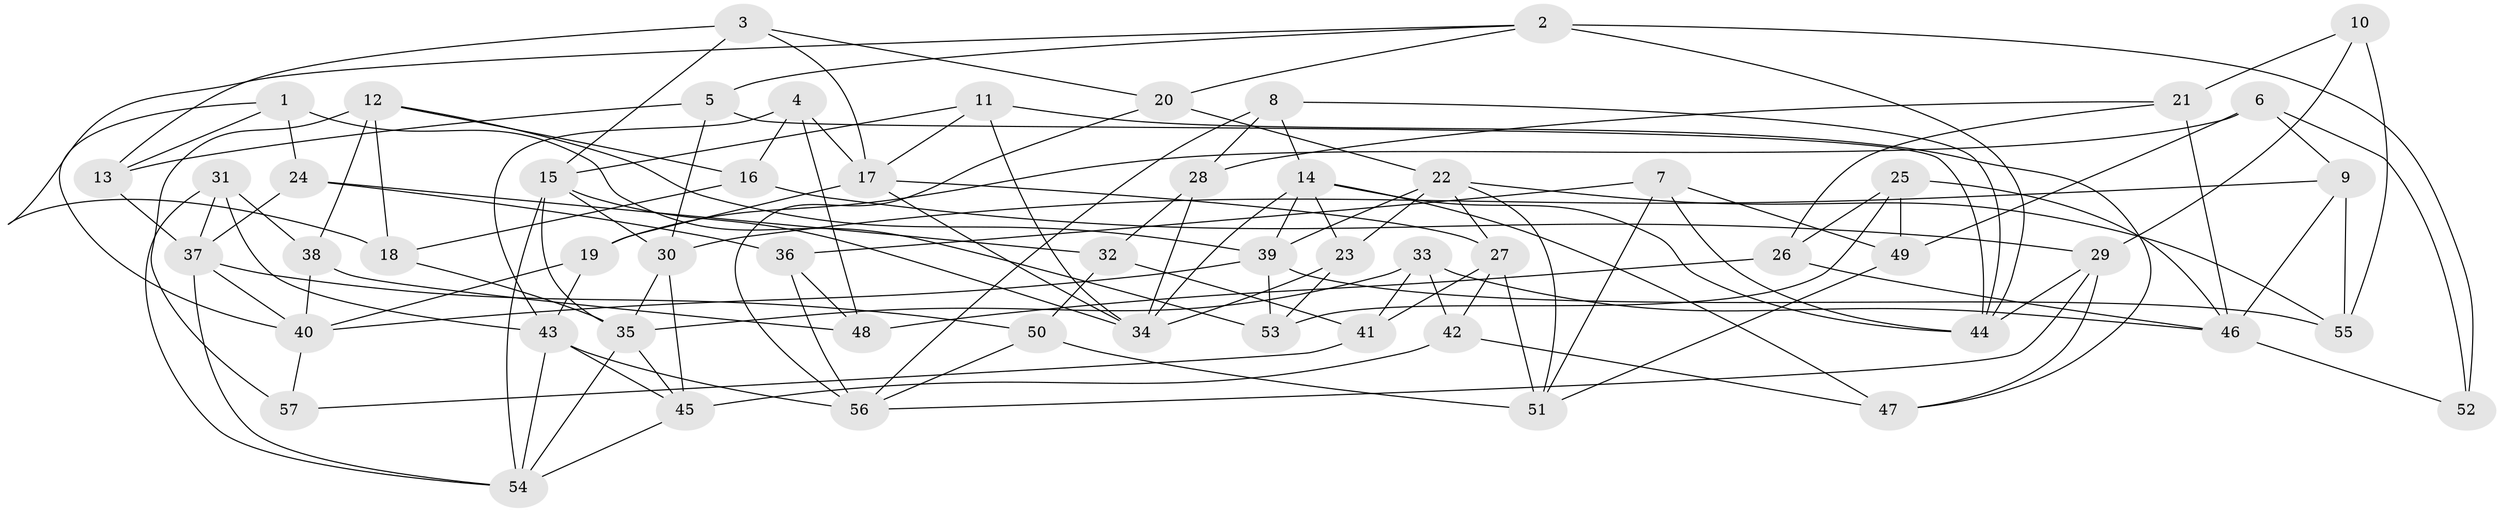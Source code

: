 // original degree distribution, {4: 1.0}
// Generated by graph-tools (version 1.1) at 2025/38/03/04/25 23:38:19]
// undirected, 57 vertices, 130 edges
graph export_dot {
  node [color=gray90,style=filled];
  1;
  2;
  3;
  4;
  5;
  6;
  7;
  8;
  9;
  10;
  11;
  12;
  13;
  14;
  15;
  16;
  17;
  18;
  19;
  20;
  21;
  22;
  23;
  24;
  25;
  26;
  27;
  28;
  29;
  30;
  31;
  32;
  33;
  34;
  35;
  36;
  37;
  38;
  39;
  40;
  41;
  42;
  43;
  44;
  45;
  46;
  47;
  48;
  49;
  50;
  51;
  52;
  53;
  54;
  55;
  56;
  57;
  1 -- 13 [weight=1.0];
  1 -- 24 [weight=1.0];
  1 -- 40 [weight=1.0];
  1 -- 53 [weight=1.0];
  2 -- 5 [weight=1.0];
  2 -- 18 [weight=1.0];
  2 -- 20 [weight=1.0];
  2 -- 44 [weight=1.0];
  2 -- 52 [weight=2.0];
  3 -- 13 [weight=1.0];
  3 -- 15 [weight=1.0];
  3 -- 17 [weight=1.0];
  3 -- 20 [weight=1.0];
  4 -- 16 [weight=1.0];
  4 -- 17 [weight=1.0];
  4 -- 43 [weight=1.0];
  4 -- 48 [weight=1.0];
  5 -- 13 [weight=1.0];
  5 -- 30 [weight=1.0];
  5 -- 44 [weight=1.0];
  6 -- 9 [weight=1.0];
  6 -- 19 [weight=1.0];
  6 -- 49 [weight=1.0];
  6 -- 52 [weight=1.0];
  7 -- 36 [weight=1.0];
  7 -- 44 [weight=1.0];
  7 -- 49 [weight=1.0];
  7 -- 51 [weight=1.0];
  8 -- 14 [weight=1.0];
  8 -- 28 [weight=1.0];
  8 -- 44 [weight=1.0];
  8 -- 56 [weight=1.0];
  9 -- 30 [weight=1.0];
  9 -- 46 [weight=1.0];
  9 -- 55 [weight=1.0];
  10 -- 21 [weight=1.0];
  10 -- 29 [weight=2.0];
  10 -- 55 [weight=1.0];
  11 -- 15 [weight=1.0];
  11 -- 17 [weight=1.0];
  11 -- 34 [weight=1.0];
  11 -- 47 [weight=1.0];
  12 -- 16 [weight=1.0];
  12 -- 18 [weight=1.0];
  12 -- 38 [weight=1.0];
  12 -- 39 [weight=1.0];
  12 -- 57 [weight=2.0];
  13 -- 37 [weight=1.0];
  14 -- 23 [weight=1.0];
  14 -- 34 [weight=1.0];
  14 -- 39 [weight=1.0];
  14 -- 44 [weight=1.0];
  14 -- 47 [weight=1.0];
  15 -- 30 [weight=1.0];
  15 -- 34 [weight=1.0];
  15 -- 35 [weight=1.0];
  15 -- 54 [weight=1.0];
  16 -- 18 [weight=1.0];
  16 -- 29 [weight=1.0];
  17 -- 19 [weight=1.0];
  17 -- 27 [weight=1.0];
  17 -- 34 [weight=1.0];
  18 -- 35 [weight=1.0];
  19 -- 40 [weight=1.0];
  19 -- 43 [weight=1.0];
  20 -- 22 [weight=1.0];
  20 -- 56 [weight=1.0];
  21 -- 26 [weight=1.0];
  21 -- 28 [weight=1.0];
  21 -- 46 [weight=1.0];
  22 -- 23 [weight=1.0];
  22 -- 27 [weight=1.0];
  22 -- 39 [weight=1.0];
  22 -- 51 [weight=1.0];
  22 -- 55 [weight=1.0];
  23 -- 34 [weight=1.0];
  23 -- 53 [weight=1.0];
  24 -- 32 [weight=1.0];
  24 -- 36 [weight=1.0];
  24 -- 37 [weight=1.0];
  25 -- 26 [weight=1.0];
  25 -- 46 [weight=1.0];
  25 -- 49 [weight=3.0];
  25 -- 53 [weight=1.0];
  26 -- 46 [weight=1.0];
  26 -- 48 [weight=1.0];
  27 -- 41 [weight=1.0];
  27 -- 42 [weight=1.0];
  27 -- 51 [weight=2.0];
  28 -- 32 [weight=1.0];
  28 -- 34 [weight=1.0];
  29 -- 44 [weight=1.0];
  29 -- 47 [weight=1.0];
  29 -- 56 [weight=1.0];
  30 -- 35 [weight=1.0];
  30 -- 45 [weight=2.0];
  31 -- 37 [weight=1.0];
  31 -- 38 [weight=1.0];
  31 -- 43 [weight=1.0];
  31 -- 54 [weight=1.0];
  32 -- 41 [weight=1.0];
  32 -- 50 [weight=1.0];
  33 -- 35 [weight=1.0];
  33 -- 41 [weight=1.0];
  33 -- 42 [weight=1.0];
  33 -- 46 [weight=1.0];
  35 -- 45 [weight=1.0];
  35 -- 54 [weight=1.0];
  36 -- 48 [weight=1.0];
  36 -- 56 [weight=1.0];
  37 -- 40 [weight=1.0];
  37 -- 50 [weight=1.0];
  37 -- 54 [weight=1.0];
  38 -- 40 [weight=1.0];
  38 -- 48 [weight=1.0];
  39 -- 40 [weight=1.0];
  39 -- 53 [weight=1.0];
  39 -- 55 [weight=1.0];
  40 -- 57 [weight=1.0];
  41 -- 57 [weight=1.0];
  42 -- 45 [weight=1.0];
  42 -- 47 [weight=1.0];
  43 -- 45 [weight=1.0];
  43 -- 54 [weight=1.0];
  43 -- 56 [weight=1.0];
  45 -- 54 [weight=1.0];
  46 -- 52 [weight=1.0];
  49 -- 51 [weight=1.0];
  50 -- 51 [weight=1.0];
  50 -- 56 [weight=1.0];
}
